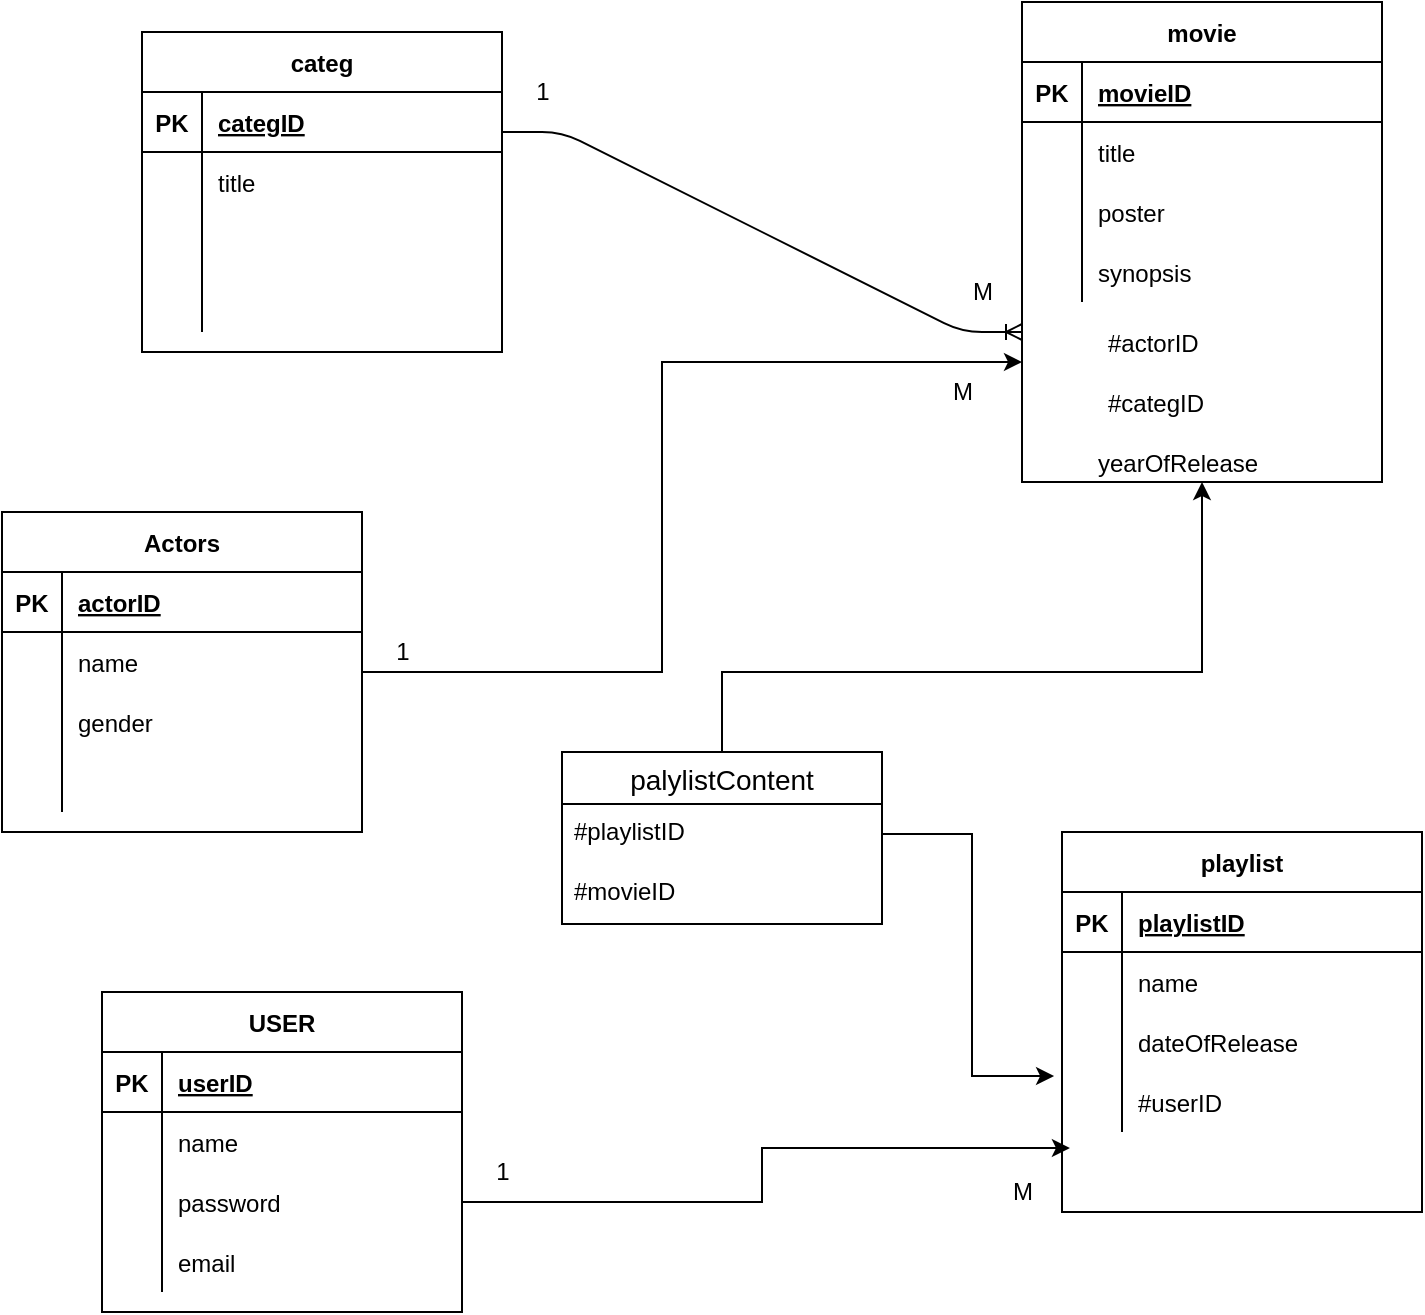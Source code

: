 <mxfile version="13.4.4" type="device"><diagram id="VmCnaVm_jb9SbFmcYZz2" name="Page-1"><mxGraphModel dx="788" dy="512" grid="1" gridSize="10" guides="1" tooltips="1" connect="1" arrows="1" fold="1" page="1" pageScale="1" pageWidth="827" pageHeight="1169" math="0" shadow="0"><root><mxCell id="0"/><mxCell id="1" parent="0"/><mxCell id="pW__tTzqB4BgRFPJ8e4p-31" value="#actorID" style="shape=partialRectangle;connectable=0;fillColor=none;top=0;left=0;bottom=0;right=0;align=left;spacingLeft=6;overflow=hidden;" vertex="1" parent="1"><mxGeometry x="585" y="220" width="150" height="30" as="geometry"/></mxCell><mxCell id="pW__tTzqB4BgRFPJ8e4p-32" value="#categID" style="shape=partialRectangle;connectable=0;fillColor=none;top=0;left=0;bottom=0;right=0;align=left;spacingLeft=6;overflow=hidden;" vertex="1" parent="1"><mxGeometry x="585" y="250" width="150" height="30" as="geometry"/></mxCell><mxCell id="pW__tTzqB4BgRFPJ8e4p-33" value="yearOfRelease" style="shape=partialRectangle;connectable=0;fillColor=none;top=0;left=0;bottom=0;right=0;align=left;spacingLeft=6;overflow=hidden;" vertex="1" parent="1"><mxGeometry x="580" y="280" width="150" height="30" as="geometry"/></mxCell><mxCell id="pW__tTzqB4BgRFPJ8e4p-47" value="" style="shape=partialRectangle;collapsible=0;dropTarget=0;pointerEvents=0;fillColor=none;top=0;left=0;bottom=0;right=0;points=[[0,0.5],[1,0.5]];portConstraint=eastwest;" vertex="1" parent="1"><mxGeometry x="570" y="600" width="180" height="30" as="geometry"/></mxCell><mxCell id="pW__tTzqB4BgRFPJ8e4p-48" value="" style="shape=partialRectangle;connectable=0;fillColor=none;top=0;left=0;bottom=0;right=0;editable=1;overflow=hidden;" vertex="1" parent="pW__tTzqB4BgRFPJ8e4p-47"><mxGeometry width="30" height="30" as="geometry"/></mxCell><mxCell id="pW__tTzqB4BgRFPJ8e4p-49" value="#userID" style="shape=partialRectangle;connectable=0;fillColor=none;top=0;left=0;bottom=0;right=0;align=left;spacingLeft=6;overflow=hidden;" vertex="1" parent="pW__tTzqB4BgRFPJ8e4p-47"><mxGeometry x="30" width="150" height="30" as="geometry"/></mxCell><mxCell id="pW__tTzqB4BgRFPJ8e4p-34" value="playlist" style="shape=table;startSize=30;container=1;collapsible=1;childLayout=tableLayout;fixedRows=1;rowLines=0;fontStyle=1;align=center;resizeLast=1;" vertex="1" parent="1"><mxGeometry x="570" y="480" width="180" height="190" as="geometry"/></mxCell><mxCell id="pW__tTzqB4BgRFPJ8e4p-35" value="" style="shape=partialRectangle;collapsible=0;dropTarget=0;pointerEvents=0;fillColor=none;top=0;left=0;bottom=1;right=0;points=[[0,0.5],[1,0.5]];portConstraint=eastwest;" vertex="1" parent="pW__tTzqB4BgRFPJ8e4p-34"><mxGeometry y="30" width="180" height="30" as="geometry"/></mxCell><mxCell id="pW__tTzqB4BgRFPJ8e4p-36" value="PK" style="shape=partialRectangle;connectable=0;fillColor=none;top=0;left=0;bottom=0;right=0;fontStyle=1;overflow=hidden;" vertex="1" parent="pW__tTzqB4BgRFPJ8e4p-35"><mxGeometry width="30" height="30" as="geometry"/></mxCell><mxCell id="pW__tTzqB4BgRFPJ8e4p-37" value="playlistID" style="shape=partialRectangle;connectable=0;fillColor=none;top=0;left=0;bottom=0;right=0;align=left;spacingLeft=6;fontStyle=5;overflow=hidden;" vertex="1" parent="pW__tTzqB4BgRFPJ8e4p-35"><mxGeometry x="30" width="150" height="30" as="geometry"/></mxCell><mxCell id="pW__tTzqB4BgRFPJ8e4p-38" value="" style="shape=partialRectangle;collapsible=0;dropTarget=0;pointerEvents=0;fillColor=none;top=0;left=0;bottom=0;right=0;points=[[0,0.5],[1,0.5]];portConstraint=eastwest;" vertex="1" parent="pW__tTzqB4BgRFPJ8e4p-34"><mxGeometry y="60" width="180" height="30" as="geometry"/></mxCell><mxCell id="pW__tTzqB4BgRFPJ8e4p-39" value="" style="shape=partialRectangle;connectable=0;fillColor=none;top=0;left=0;bottom=0;right=0;editable=1;overflow=hidden;" vertex="1" parent="pW__tTzqB4BgRFPJ8e4p-38"><mxGeometry width="30" height="30" as="geometry"/></mxCell><mxCell id="pW__tTzqB4BgRFPJ8e4p-40" value="name" style="shape=partialRectangle;connectable=0;fillColor=none;top=0;left=0;bottom=0;right=0;align=left;spacingLeft=6;overflow=hidden;" vertex="1" parent="pW__tTzqB4BgRFPJ8e4p-38"><mxGeometry x="30" width="150" height="30" as="geometry"/></mxCell><mxCell id="pW__tTzqB4BgRFPJ8e4p-41" value="" style="shape=partialRectangle;collapsible=0;dropTarget=0;pointerEvents=0;fillColor=none;top=0;left=0;bottom=0;right=0;points=[[0,0.5],[1,0.5]];portConstraint=eastwest;" vertex="1" parent="pW__tTzqB4BgRFPJ8e4p-34"><mxGeometry y="90" width="180" height="30" as="geometry"/></mxCell><mxCell id="pW__tTzqB4BgRFPJ8e4p-42" value="" style="shape=partialRectangle;connectable=0;fillColor=none;top=0;left=0;bottom=0;right=0;editable=1;overflow=hidden;" vertex="1" parent="pW__tTzqB4BgRFPJ8e4p-41"><mxGeometry width="30" height="30" as="geometry"/></mxCell><mxCell id="pW__tTzqB4BgRFPJ8e4p-43" value="dateOfRelease" style="shape=partialRectangle;connectable=0;fillColor=none;top=0;left=0;bottom=0;right=0;align=left;spacingLeft=6;overflow=hidden;" vertex="1" parent="pW__tTzqB4BgRFPJ8e4p-41"><mxGeometry x="30" width="150" height="30" as="geometry"/></mxCell><mxCell id="pW__tTzqB4BgRFPJ8e4p-44" value="" style="shape=partialRectangle;collapsible=0;dropTarget=0;pointerEvents=0;fillColor=none;top=0;left=0;bottom=0;right=0;points=[[0,0.5],[1,0.5]];portConstraint=eastwest;" vertex="1" parent="pW__tTzqB4BgRFPJ8e4p-34"><mxGeometry y="120" width="180" height="30" as="geometry"/></mxCell><mxCell id="pW__tTzqB4BgRFPJ8e4p-45" value="" style="shape=partialRectangle;connectable=0;fillColor=none;top=0;left=0;bottom=0;right=0;editable=1;overflow=hidden;" vertex="1" parent="pW__tTzqB4BgRFPJ8e4p-44"><mxGeometry width="30" height="30" as="geometry"/></mxCell><mxCell id="pW__tTzqB4BgRFPJ8e4p-46" value="" style="shape=partialRectangle;connectable=0;fillColor=none;top=0;left=0;bottom=0;right=0;align=left;spacingLeft=6;overflow=hidden;" vertex="1" parent="pW__tTzqB4BgRFPJ8e4p-44"><mxGeometry x="30" width="150" height="30" as="geometry"/></mxCell><mxCell id="pW__tTzqB4BgRFPJ8e4p-94" value="USER" style="shape=table;startSize=30;container=1;collapsible=1;childLayout=tableLayout;fixedRows=1;rowLines=0;fontStyle=1;align=center;resizeLast=1;" vertex="1" parent="1"><mxGeometry x="90" y="560" width="180" height="160" as="geometry"/></mxCell><mxCell id="pW__tTzqB4BgRFPJ8e4p-95" value="" style="shape=partialRectangle;collapsible=0;dropTarget=0;pointerEvents=0;fillColor=none;top=0;left=0;bottom=1;right=0;points=[[0,0.5],[1,0.5]];portConstraint=eastwest;" vertex="1" parent="pW__tTzqB4BgRFPJ8e4p-94"><mxGeometry y="30" width="180" height="30" as="geometry"/></mxCell><mxCell id="pW__tTzqB4BgRFPJ8e4p-96" value="PK" style="shape=partialRectangle;connectable=0;fillColor=none;top=0;left=0;bottom=0;right=0;fontStyle=1;overflow=hidden;" vertex="1" parent="pW__tTzqB4BgRFPJ8e4p-95"><mxGeometry width="30" height="30" as="geometry"/></mxCell><mxCell id="pW__tTzqB4BgRFPJ8e4p-97" value="userID" style="shape=partialRectangle;connectable=0;fillColor=none;top=0;left=0;bottom=0;right=0;align=left;spacingLeft=6;fontStyle=5;overflow=hidden;" vertex="1" parent="pW__tTzqB4BgRFPJ8e4p-95"><mxGeometry x="30" width="150" height="30" as="geometry"/></mxCell><mxCell id="pW__tTzqB4BgRFPJ8e4p-98" value="" style="shape=partialRectangle;collapsible=0;dropTarget=0;pointerEvents=0;fillColor=none;top=0;left=0;bottom=0;right=0;points=[[0,0.5],[1,0.5]];portConstraint=eastwest;" vertex="1" parent="pW__tTzqB4BgRFPJ8e4p-94"><mxGeometry y="60" width="180" height="30" as="geometry"/></mxCell><mxCell id="pW__tTzqB4BgRFPJ8e4p-99" value="" style="shape=partialRectangle;connectable=0;fillColor=none;top=0;left=0;bottom=0;right=0;editable=1;overflow=hidden;" vertex="1" parent="pW__tTzqB4BgRFPJ8e4p-98"><mxGeometry width="30" height="30" as="geometry"/></mxCell><mxCell id="pW__tTzqB4BgRFPJ8e4p-100" value="name" style="shape=partialRectangle;connectable=0;fillColor=none;top=0;left=0;bottom=0;right=0;align=left;spacingLeft=6;overflow=hidden;" vertex="1" parent="pW__tTzqB4BgRFPJ8e4p-98"><mxGeometry x="30" width="150" height="30" as="geometry"/></mxCell><mxCell id="pW__tTzqB4BgRFPJ8e4p-101" value="" style="shape=partialRectangle;collapsible=0;dropTarget=0;pointerEvents=0;fillColor=none;top=0;left=0;bottom=0;right=0;points=[[0,0.5],[1,0.5]];portConstraint=eastwest;" vertex="1" parent="pW__tTzqB4BgRFPJ8e4p-94"><mxGeometry y="90" width="180" height="30" as="geometry"/></mxCell><mxCell id="pW__tTzqB4BgRFPJ8e4p-102" value="" style="shape=partialRectangle;connectable=0;fillColor=none;top=0;left=0;bottom=0;right=0;editable=1;overflow=hidden;" vertex="1" parent="pW__tTzqB4BgRFPJ8e4p-101"><mxGeometry width="30" height="30" as="geometry"/></mxCell><mxCell id="pW__tTzqB4BgRFPJ8e4p-103" value="password" style="shape=partialRectangle;connectable=0;fillColor=none;top=0;left=0;bottom=0;right=0;align=left;spacingLeft=6;overflow=hidden;" vertex="1" parent="pW__tTzqB4BgRFPJ8e4p-101"><mxGeometry x="30" width="150" height="30" as="geometry"/></mxCell><mxCell id="pW__tTzqB4BgRFPJ8e4p-104" value="" style="shape=partialRectangle;collapsible=0;dropTarget=0;pointerEvents=0;fillColor=none;top=0;left=0;bottom=0;right=0;points=[[0,0.5],[1,0.5]];portConstraint=eastwest;" vertex="1" parent="pW__tTzqB4BgRFPJ8e4p-94"><mxGeometry y="120" width="180" height="30" as="geometry"/></mxCell><mxCell id="pW__tTzqB4BgRFPJ8e4p-105" value="" style="shape=partialRectangle;connectable=0;fillColor=none;top=0;left=0;bottom=0;right=0;editable=1;overflow=hidden;" vertex="1" parent="pW__tTzqB4BgRFPJ8e4p-104"><mxGeometry width="30" height="30" as="geometry"/></mxCell><mxCell id="pW__tTzqB4BgRFPJ8e4p-106" value="email" style="shape=partialRectangle;connectable=0;fillColor=none;top=0;left=0;bottom=0;right=0;align=left;spacingLeft=6;overflow=hidden;" vertex="1" parent="pW__tTzqB4BgRFPJ8e4p-104"><mxGeometry x="30" width="150" height="30" as="geometry"/></mxCell><mxCell id="pW__tTzqB4BgRFPJ8e4p-17" value="movie" style="shape=table;startSize=30;container=1;collapsible=1;childLayout=tableLayout;fixedRows=1;rowLines=0;fontStyle=1;align=center;resizeLast=1;" vertex="1" parent="1"><mxGeometry x="550" y="65" width="180" height="240" as="geometry"/></mxCell><mxCell id="pW__tTzqB4BgRFPJ8e4p-18" value="" style="shape=partialRectangle;collapsible=0;dropTarget=0;pointerEvents=0;fillColor=none;top=0;left=0;bottom=1;right=0;points=[[0,0.5],[1,0.5]];portConstraint=eastwest;" vertex="1" parent="pW__tTzqB4BgRFPJ8e4p-17"><mxGeometry y="30" width="180" height="30" as="geometry"/></mxCell><mxCell id="pW__tTzqB4BgRFPJ8e4p-19" value="PK" style="shape=partialRectangle;connectable=0;fillColor=none;top=0;left=0;bottom=0;right=0;fontStyle=1;overflow=hidden;" vertex="1" parent="pW__tTzqB4BgRFPJ8e4p-18"><mxGeometry width="30" height="30" as="geometry"/></mxCell><mxCell id="pW__tTzqB4BgRFPJ8e4p-20" value="movieID" style="shape=partialRectangle;connectable=0;fillColor=none;top=0;left=0;bottom=0;right=0;align=left;spacingLeft=6;fontStyle=5;overflow=hidden;" vertex="1" parent="pW__tTzqB4BgRFPJ8e4p-18"><mxGeometry x="30" width="150" height="30" as="geometry"/></mxCell><mxCell id="pW__tTzqB4BgRFPJ8e4p-21" value="" style="shape=partialRectangle;collapsible=0;dropTarget=0;pointerEvents=0;fillColor=none;top=0;left=0;bottom=0;right=0;points=[[0,0.5],[1,0.5]];portConstraint=eastwest;" vertex="1" parent="pW__tTzqB4BgRFPJ8e4p-17"><mxGeometry y="60" width="180" height="30" as="geometry"/></mxCell><mxCell id="pW__tTzqB4BgRFPJ8e4p-22" value="" style="shape=partialRectangle;connectable=0;fillColor=none;top=0;left=0;bottom=0;right=0;editable=1;overflow=hidden;" vertex="1" parent="pW__tTzqB4BgRFPJ8e4p-21"><mxGeometry width="30" height="30" as="geometry"/></mxCell><mxCell id="pW__tTzqB4BgRFPJ8e4p-23" value="title" style="shape=partialRectangle;connectable=0;fillColor=none;top=0;left=0;bottom=0;right=0;align=left;spacingLeft=6;overflow=hidden;" vertex="1" parent="pW__tTzqB4BgRFPJ8e4p-21"><mxGeometry x="30" width="150" height="30" as="geometry"/></mxCell><mxCell id="pW__tTzqB4BgRFPJ8e4p-24" value="" style="shape=partialRectangle;collapsible=0;dropTarget=0;pointerEvents=0;fillColor=none;top=0;left=0;bottom=0;right=0;points=[[0,0.5],[1,0.5]];portConstraint=eastwest;" vertex="1" parent="pW__tTzqB4BgRFPJ8e4p-17"><mxGeometry y="90" width="180" height="30" as="geometry"/></mxCell><mxCell id="pW__tTzqB4BgRFPJ8e4p-25" value="" style="shape=partialRectangle;connectable=0;fillColor=none;top=0;left=0;bottom=0;right=0;editable=1;overflow=hidden;" vertex="1" parent="pW__tTzqB4BgRFPJ8e4p-24"><mxGeometry width="30" height="30" as="geometry"/></mxCell><mxCell id="pW__tTzqB4BgRFPJ8e4p-26" value="poster" style="shape=partialRectangle;connectable=0;fillColor=none;top=0;left=0;bottom=0;right=0;align=left;spacingLeft=6;overflow=hidden;" vertex="1" parent="pW__tTzqB4BgRFPJ8e4p-24"><mxGeometry x="30" width="150" height="30" as="geometry"/></mxCell><mxCell id="pW__tTzqB4BgRFPJ8e4p-27" value="" style="shape=partialRectangle;collapsible=0;dropTarget=0;pointerEvents=0;fillColor=none;top=0;left=0;bottom=0;right=0;points=[[0,0.5],[1,0.5]];portConstraint=eastwest;" vertex="1" parent="pW__tTzqB4BgRFPJ8e4p-17"><mxGeometry y="120" width="180" height="30" as="geometry"/></mxCell><mxCell id="pW__tTzqB4BgRFPJ8e4p-28" value="" style="shape=partialRectangle;connectable=0;fillColor=none;top=0;left=0;bottom=0;right=0;editable=1;overflow=hidden;" vertex="1" parent="pW__tTzqB4BgRFPJ8e4p-27"><mxGeometry width="30" height="30" as="geometry"/></mxCell><mxCell id="pW__tTzqB4BgRFPJ8e4p-29" value="synopsis" style="shape=partialRectangle;connectable=0;fillColor=none;top=0;left=0;bottom=0;right=0;align=left;spacingLeft=6;overflow=hidden;" vertex="1" parent="pW__tTzqB4BgRFPJ8e4p-27"><mxGeometry x="30" width="150" height="30" as="geometry"/></mxCell><mxCell id="pW__tTzqB4BgRFPJ8e4p-112" value="" style="edgeStyle=entityRelationEdgeStyle;fontSize=12;html=1;endArrow=ERoneToMany;" edge="1" parent="1"><mxGeometry width="100" height="100" relative="1" as="geometry"><mxPoint x="290" y="130" as="sourcePoint"/><mxPoint x="550" y="230" as="targetPoint"/></mxGeometry></mxCell><mxCell id="pW__tTzqB4BgRFPJ8e4p-80" value="categ" style="shape=table;startSize=30;container=1;collapsible=1;childLayout=tableLayout;fixedRows=1;rowLines=0;fontStyle=1;align=center;resizeLast=1;" vertex="1" parent="1"><mxGeometry x="110" y="80" width="180" height="160" as="geometry"/></mxCell><mxCell id="pW__tTzqB4BgRFPJ8e4p-81" value="" style="shape=partialRectangle;collapsible=0;dropTarget=0;pointerEvents=0;fillColor=none;top=0;left=0;bottom=1;right=0;points=[[0,0.5],[1,0.5]];portConstraint=eastwest;" vertex="1" parent="pW__tTzqB4BgRFPJ8e4p-80"><mxGeometry y="30" width="180" height="30" as="geometry"/></mxCell><mxCell id="pW__tTzqB4BgRFPJ8e4p-82" value="PK" style="shape=partialRectangle;connectable=0;fillColor=none;top=0;left=0;bottom=0;right=0;fontStyle=1;overflow=hidden;" vertex="1" parent="pW__tTzqB4BgRFPJ8e4p-81"><mxGeometry width="30" height="30" as="geometry"/></mxCell><mxCell id="pW__tTzqB4BgRFPJ8e4p-83" value="categID" style="shape=partialRectangle;connectable=0;fillColor=none;top=0;left=0;bottom=0;right=0;align=left;spacingLeft=6;fontStyle=5;overflow=hidden;" vertex="1" parent="pW__tTzqB4BgRFPJ8e4p-81"><mxGeometry x="30" width="150" height="30" as="geometry"/></mxCell><mxCell id="pW__tTzqB4BgRFPJ8e4p-84" value="" style="shape=partialRectangle;collapsible=0;dropTarget=0;pointerEvents=0;fillColor=none;top=0;left=0;bottom=0;right=0;points=[[0,0.5],[1,0.5]];portConstraint=eastwest;" vertex="1" parent="pW__tTzqB4BgRFPJ8e4p-80"><mxGeometry y="60" width="180" height="30" as="geometry"/></mxCell><mxCell id="pW__tTzqB4BgRFPJ8e4p-85" value="" style="shape=partialRectangle;connectable=0;fillColor=none;top=0;left=0;bottom=0;right=0;editable=1;overflow=hidden;" vertex="1" parent="pW__tTzqB4BgRFPJ8e4p-84"><mxGeometry width="30" height="30" as="geometry"/></mxCell><mxCell id="pW__tTzqB4BgRFPJ8e4p-86" value="title" style="shape=partialRectangle;connectable=0;fillColor=none;top=0;left=0;bottom=0;right=0;align=left;spacingLeft=6;overflow=hidden;" vertex="1" parent="pW__tTzqB4BgRFPJ8e4p-84"><mxGeometry x="30" width="150" height="30" as="geometry"/></mxCell><mxCell id="pW__tTzqB4BgRFPJ8e4p-87" value="" style="shape=partialRectangle;collapsible=0;dropTarget=0;pointerEvents=0;fillColor=none;top=0;left=0;bottom=0;right=0;points=[[0,0.5],[1,0.5]];portConstraint=eastwest;" vertex="1" parent="pW__tTzqB4BgRFPJ8e4p-80"><mxGeometry y="90" width="180" height="30" as="geometry"/></mxCell><mxCell id="pW__tTzqB4BgRFPJ8e4p-88" value="" style="shape=partialRectangle;connectable=0;fillColor=none;top=0;left=0;bottom=0;right=0;editable=1;overflow=hidden;" vertex="1" parent="pW__tTzqB4BgRFPJ8e4p-87"><mxGeometry width="30" height="30" as="geometry"/></mxCell><mxCell id="pW__tTzqB4BgRFPJ8e4p-89" value="" style="shape=partialRectangle;connectable=0;fillColor=none;top=0;left=0;bottom=0;right=0;align=left;spacingLeft=6;overflow=hidden;" vertex="1" parent="pW__tTzqB4BgRFPJ8e4p-87"><mxGeometry x="30" width="150" height="30" as="geometry"/></mxCell><mxCell id="pW__tTzqB4BgRFPJ8e4p-90" value="" style="shape=partialRectangle;collapsible=0;dropTarget=0;pointerEvents=0;fillColor=none;top=0;left=0;bottom=0;right=0;points=[[0,0.5],[1,0.5]];portConstraint=eastwest;" vertex="1" parent="pW__tTzqB4BgRFPJ8e4p-80"><mxGeometry y="120" width="180" height="30" as="geometry"/></mxCell><mxCell id="pW__tTzqB4BgRFPJ8e4p-91" value="" style="shape=partialRectangle;connectable=0;fillColor=none;top=0;left=0;bottom=0;right=0;editable=1;overflow=hidden;" vertex="1" parent="pW__tTzqB4BgRFPJ8e4p-90"><mxGeometry width="30" height="30" as="geometry"/></mxCell><mxCell id="pW__tTzqB4BgRFPJ8e4p-92" value="" style="shape=partialRectangle;connectable=0;fillColor=none;top=0;left=0;bottom=0;right=0;align=left;spacingLeft=6;overflow=hidden;" vertex="1" parent="pW__tTzqB4BgRFPJ8e4p-90"><mxGeometry x="30" width="150" height="30" as="geometry"/></mxCell><mxCell id="pW__tTzqB4BgRFPJ8e4p-120" style="edgeStyle=orthogonalEdgeStyle;rounded=0;orthogonalLoop=1;jettySize=auto;html=1;entryX=-0.022;entryY=0.067;entryDx=0;entryDy=0;entryPerimeter=0;" edge="1" parent="1" source="pW__tTzqB4BgRFPJ8e4p-64" target="pW__tTzqB4BgRFPJ8e4p-44"><mxGeometry relative="1" as="geometry"/></mxCell><mxCell id="pW__tTzqB4BgRFPJ8e4p-67" value="Actors" style="shape=table;startSize=30;container=1;collapsible=1;childLayout=tableLayout;fixedRows=1;rowLines=0;fontStyle=1;align=center;resizeLast=1;" vertex="1" parent="1"><mxGeometry x="40" y="320" width="180" height="160" as="geometry"/></mxCell><mxCell id="pW__tTzqB4BgRFPJ8e4p-68" value="" style="shape=partialRectangle;collapsible=0;dropTarget=0;pointerEvents=0;fillColor=none;top=0;left=0;bottom=1;right=0;points=[[0,0.5],[1,0.5]];portConstraint=eastwest;" vertex="1" parent="pW__tTzqB4BgRFPJ8e4p-67"><mxGeometry y="30" width="180" height="30" as="geometry"/></mxCell><mxCell id="pW__tTzqB4BgRFPJ8e4p-69" value="PK" style="shape=partialRectangle;connectable=0;fillColor=none;top=0;left=0;bottom=0;right=0;fontStyle=1;overflow=hidden;" vertex="1" parent="pW__tTzqB4BgRFPJ8e4p-68"><mxGeometry width="30" height="30" as="geometry"/></mxCell><mxCell id="pW__tTzqB4BgRFPJ8e4p-70" value="actorID" style="shape=partialRectangle;connectable=0;fillColor=none;top=0;left=0;bottom=0;right=0;align=left;spacingLeft=6;fontStyle=5;overflow=hidden;" vertex="1" parent="pW__tTzqB4BgRFPJ8e4p-68"><mxGeometry x="30" width="150" height="30" as="geometry"/></mxCell><mxCell id="pW__tTzqB4BgRFPJ8e4p-71" value="" style="shape=partialRectangle;collapsible=0;dropTarget=0;pointerEvents=0;fillColor=none;top=0;left=0;bottom=0;right=0;points=[[0,0.5],[1,0.5]];portConstraint=eastwest;" vertex="1" parent="pW__tTzqB4BgRFPJ8e4p-67"><mxGeometry y="60" width="180" height="30" as="geometry"/></mxCell><mxCell id="pW__tTzqB4BgRFPJ8e4p-72" value="" style="shape=partialRectangle;connectable=0;fillColor=none;top=0;left=0;bottom=0;right=0;editable=1;overflow=hidden;" vertex="1" parent="pW__tTzqB4BgRFPJ8e4p-71"><mxGeometry width="30" height="30" as="geometry"/></mxCell><mxCell id="pW__tTzqB4BgRFPJ8e4p-73" value="name" style="shape=partialRectangle;connectable=0;fillColor=none;top=0;left=0;bottom=0;right=0;align=left;spacingLeft=6;overflow=hidden;" vertex="1" parent="pW__tTzqB4BgRFPJ8e4p-71"><mxGeometry x="30" width="150" height="30" as="geometry"/></mxCell><mxCell id="pW__tTzqB4BgRFPJ8e4p-74" value="" style="shape=partialRectangle;collapsible=0;dropTarget=0;pointerEvents=0;fillColor=none;top=0;left=0;bottom=0;right=0;points=[[0,0.5],[1,0.5]];portConstraint=eastwest;" vertex="1" parent="pW__tTzqB4BgRFPJ8e4p-67"><mxGeometry y="90" width="180" height="30" as="geometry"/></mxCell><mxCell id="pW__tTzqB4BgRFPJ8e4p-75" value="" style="shape=partialRectangle;connectable=0;fillColor=none;top=0;left=0;bottom=0;right=0;editable=1;overflow=hidden;" vertex="1" parent="pW__tTzqB4BgRFPJ8e4p-74"><mxGeometry width="30" height="30" as="geometry"/></mxCell><mxCell id="pW__tTzqB4BgRFPJ8e4p-76" value="gender" style="shape=partialRectangle;connectable=0;fillColor=none;top=0;left=0;bottom=0;right=0;align=left;spacingLeft=6;overflow=hidden;" vertex="1" parent="pW__tTzqB4BgRFPJ8e4p-74"><mxGeometry x="30" width="150" height="30" as="geometry"/></mxCell><mxCell id="pW__tTzqB4BgRFPJ8e4p-77" value="" style="shape=partialRectangle;collapsible=0;dropTarget=0;pointerEvents=0;fillColor=none;top=0;left=0;bottom=0;right=0;points=[[0,0.5],[1,0.5]];portConstraint=eastwest;" vertex="1" parent="pW__tTzqB4BgRFPJ8e4p-67"><mxGeometry y="120" width="180" height="30" as="geometry"/></mxCell><mxCell id="pW__tTzqB4BgRFPJ8e4p-78" value="" style="shape=partialRectangle;connectable=0;fillColor=none;top=0;left=0;bottom=0;right=0;editable=1;overflow=hidden;" vertex="1" parent="pW__tTzqB4BgRFPJ8e4p-77"><mxGeometry width="30" height="30" as="geometry"/></mxCell><mxCell id="pW__tTzqB4BgRFPJ8e4p-79" value="" style="shape=partialRectangle;connectable=0;fillColor=none;top=0;left=0;bottom=0;right=0;align=left;spacingLeft=6;overflow=hidden;" vertex="1" parent="pW__tTzqB4BgRFPJ8e4p-77"><mxGeometry x="30" width="150" height="30" as="geometry"/></mxCell><mxCell id="pW__tTzqB4BgRFPJ8e4p-123" style="edgeStyle=orthogonalEdgeStyle;rounded=0;orthogonalLoop=1;jettySize=auto;html=1;entryX=0.022;entryY=1.267;entryDx=0;entryDy=0;entryPerimeter=0;" edge="1" parent="1" source="pW__tTzqB4BgRFPJ8e4p-101" target="pW__tTzqB4BgRFPJ8e4p-44"><mxGeometry relative="1" as="geometry"/></mxCell><mxCell id="pW__tTzqB4BgRFPJ8e4p-124" style="edgeStyle=orthogonalEdgeStyle;rounded=0;orthogonalLoop=1;jettySize=auto;html=1;entryX=0;entryY=0.75;entryDx=0;entryDy=0;" edge="1" parent="1" source="pW__tTzqB4BgRFPJ8e4p-74" target="pW__tTzqB4BgRFPJ8e4p-17"><mxGeometry relative="1" as="geometry"><Array as="points"><mxPoint x="220" y="400"/><mxPoint x="370" y="400"/><mxPoint x="370" y="245"/></Array></mxGeometry></mxCell><mxCell id="pW__tTzqB4BgRFPJ8e4p-125" style="edgeStyle=orthogonalEdgeStyle;rounded=0;orthogonalLoop=1;jettySize=auto;html=1;entryX=0.5;entryY=1;entryDx=0;entryDy=0;" edge="1" parent="1" source="pW__tTzqB4BgRFPJ8e4p-63" target="pW__tTzqB4BgRFPJ8e4p-17"><mxGeometry relative="1" as="geometry"><Array as="points"><mxPoint x="400" y="400"/><mxPoint x="640" y="400"/></Array></mxGeometry></mxCell><mxCell id="pW__tTzqB4BgRFPJ8e4p-63" value="palylistContent" style="swimlane;fontStyle=0;childLayout=stackLayout;horizontal=1;startSize=26;horizontalStack=0;resizeParent=1;resizeParentMax=0;resizeLast=0;collapsible=1;marginBottom=0;align=center;fontSize=14;" vertex="1" parent="1"><mxGeometry x="320" y="440" width="160" height="86" as="geometry"/></mxCell><mxCell id="pW__tTzqB4BgRFPJ8e4p-64" value="#playlistID" style="text;strokeColor=none;fillColor=none;spacingLeft=4;spacingRight=4;overflow=hidden;rotatable=0;points=[[0,0.5],[1,0.5]];portConstraint=eastwest;fontSize=12;" vertex="1" parent="pW__tTzqB4BgRFPJ8e4p-63"><mxGeometry y="26" width="160" height="30" as="geometry"/></mxCell><mxCell id="pW__tTzqB4BgRFPJ8e4p-65" value="#movieID" style="text;strokeColor=none;fillColor=none;spacingLeft=4;spacingRight=4;overflow=hidden;rotatable=0;points=[[0,0.5],[1,0.5]];portConstraint=eastwest;fontSize=12;" vertex="1" parent="pW__tTzqB4BgRFPJ8e4p-63"><mxGeometry y="56" width="160" height="30" as="geometry"/></mxCell><mxCell id="2" value="1" style="text;html=1;align=center;verticalAlign=middle;resizable=0;points=[];autosize=1;" vertex="1" parent="1"><mxGeometry x="280" y="640" width="20" height="20" as="geometry"/></mxCell><mxCell id="pW__tTzqB4BgRFPJ8e4p-126" value="M" style="text;html=1;align=center;verticalAlign=middle;resizable=0;points=[];autosize=1;" vertex="1" parent="1"><mxGeometry x="535" y="650" width="30" height="20" as="geometry"/></mxCell><mxCell id="pW__tTzqB4BgRFPJ8e4p-127" value="1" style="text;html=1;align=center;verticalAlign=middle;resizable=0;points=[];autosize=1;" vertex="1" parent="1"><mxGeometry x="230" y="380" width="20" height="20" as="geometry"/></mxCell><mxCell id="pW__tTzqB4BgRFPJ8e4p-128" value="M" style="text;html=1;align=center;verticalAlign=middle;resizable=0;points=[];autosize=1;" vertex="1" parent="1"><mxGeometry x="505" y="250" width="30" height="20" as="geometry"/></mxCell><mxCell id="pW__tTzqB4BgRFPJ8e4p-129" value="1" style="text;html=1;align=center;verticalAlign=middle;resizable=0;points=[];autosize=1;" vertex="1" parent="1"><mxGeometry x="300" y="100" width="20" height="20" as="geometry"/></mxCell><mxCell id="pW__tTzqB4BgRFPJ8e4p-130" value="M" style="text;html=1;align=center;verticalAlign=middle;resizable=0;points=[];autosize=1;" vertex="1" parent="1"><mxGeometry x="515" y="200" width="30" height="20" as="geometry"/></mxCell></root></mxGraphModel></diagram></mxfile>